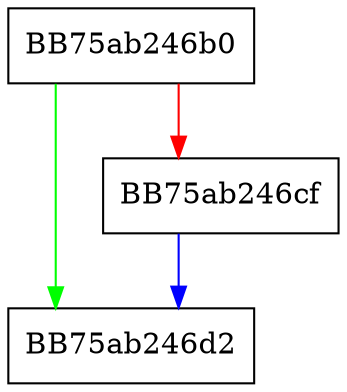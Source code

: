 digraph mulShift {
  node [shape="box"];
  graph [splines=ortho];
  BB75ab246b0 -> BB75ab246d2 [color="green"];
  BB75ab246b0 -> BB75ab246cf [color="red"];
  BB75ab246cf -> BB75ab246d2 [color="blue"];
}